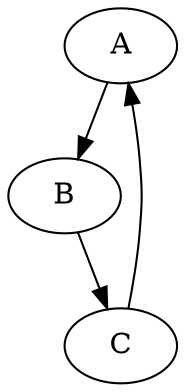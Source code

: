 digraph TestGraph {
    // Define nodes
    A
    B
    C
    // Define edges
    A -> B
    B -> C
    C -> A
}
